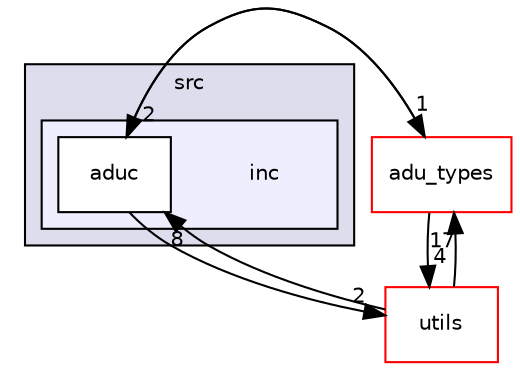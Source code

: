 digraph "src/inc" {
  compound=true
  node [ fontsize="10", fontname="Helvetica"];
  edge [ labelfontsize="10", labelfontname="Helvetica"];
  subgraph clusterdir_68267d1309a1af8e8297ef4c3efbcdba {
    graph [ bgcolor="#ddddee", pencolor="black", label="src" fontname="Helvetica", fontsize="10", URL="dir_68267d1309a1af8e8297ef4c3efbcdba.html"]
  subgraph clusterdir_6bc6ad22483805bbbda55258ad2a62ea {
    graph [ bgcolor="#eeeeff", pencolor="black", label="" URL="dir_6bc6ad22483805bbbda55258ad2a62ea.html"];
    dir_6bc6ad22483805bbbda55258ad2a62ea [shape=plaintext label="inc"];
    dir_a83b6f499783cc794b5a59c14bd94299 [shape=box label="aduc" color="black" fillcolor="white" style="filled" URL="dir_a83b6f499783cc794b5a59c14bd94299.html"];
  }
  }
  dir_2fa9b52a3673ed0f8fcfc3f4f3ae93e3 [shape=box label="adu_types" fillcolor="white" style="filled" color="red" URL="dir_2fa9b52a3673ed0f8fcfc3f4f3ae93e3.html"];
  dir_313caf1132e152dd9b58bea13a4052ca [shape=box label="utils" fillcolor="white" style="filled" color="red" URL="dir_313caf1132e152dd9b58bea13a4052ca.html"];
  dir_2fa9b52a3673ed0f8fcfc3f4f3ae93e3->dir_a83b6f499783cc794b5a59c14bd94299 [headlabel="2", labeldistance=1.5 headhref="dir_000003_000138.html"];
  dir_2fa9b52a3673ed0f8fcfc3f4f3ae93e3->dir_313caf1132e152dd9b58bea13a4052ca [headlabel="4", labeldistance=1.5 headhref="dir_000003_000154.html"];
  dir_a83b6f499783cc794b5a59c14bd94299->dir_2fa9b52a3673ed0f8fcfc3f4f3ae93e3 [headlabel="1", labeldistance=1.5 headhref="dir_000138_000003.html"];
  dir_a83b6f499783cc794b5a59c14bd94299->dir_313caf1132e152dd9b58bea13a4052ca [headlabel="2", labeldistance=1.5 headhref="dir_000138_000154.html"];
  dir_313caf1132e152dd9b58bea13a4052ca->dir_2fa9b52a3673ed0f8fcfc3f4f3ae93e3 [headlabel="17", labeldistance=1.5 headhref="dir_000154_000003.html"];
  dir_313caf1132e152dd9b58bea13a4052ca->dir_a83b6f499783cc794b5a59c14bd94299 [headlabel="8", labeldistance=1.5 headhref="dir_000154_000138.html"];
}
